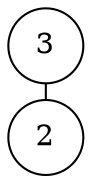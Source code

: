 digraph BT323 {
    nodesep=1;
    ranksep=0.1;
    margin=0;
    graph [ordering="out"]
    node [shape=circle];
    edge [arrowsize=0.8, arrowhead=none, arrowtail=none];
    3 -> 2 [side="left"];
}